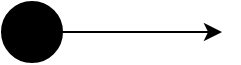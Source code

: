 <mxfile version="20.4.0" type="github">
  <diagram id="IlXmQVwIlRNlIxaem6aV" name="Page-1">
    <mxGraphModel dx="865" dy="470" grid="1" gridSize="10" guides="1" tooltips="1" connect="1" arrows="1" fold="1" page="1" pageScale="1" pageWidth="850" pageHeight="1100" math="0" shadow="0">
      <root>
        <mxCell id="0" />
        <mxCell id="1" parent="0" />
        <mxCell id="gBFQYfqRH2RBus-iAmRP-5" value="" style="ellipse;whiteSpace=wrap;html=1;aspect=fixed;strokeColor=#000000;fillColor=#000000;" vertex="1" parent="1">
          <mxGeometry x="40" y="20" width="30" height="30" as="geometry" />
        </mxCell>
        <mxCell id="gBFQYfqRH2RBus-iAmRP-7" value="" style="endArrow=classic;html=1;rounded=0;exitX=1;exitY=0.5;exitDx=0;exitDy=0;" edge="1" parent="1" source="gBFQYfqRH2RBus-iAmRP-5">
          <mxGeometry width="50" height="50" relative="1" as="geometry">
            <mxPoint x="340" y="180" as="sourcePoint" />
            <mxPoint x="150" y="35" as="targetPoint" />
          </mxGeometry>
        </mxCell>
      </root>
    </mxGraphModel>
  </diagram>
</mxfile>
